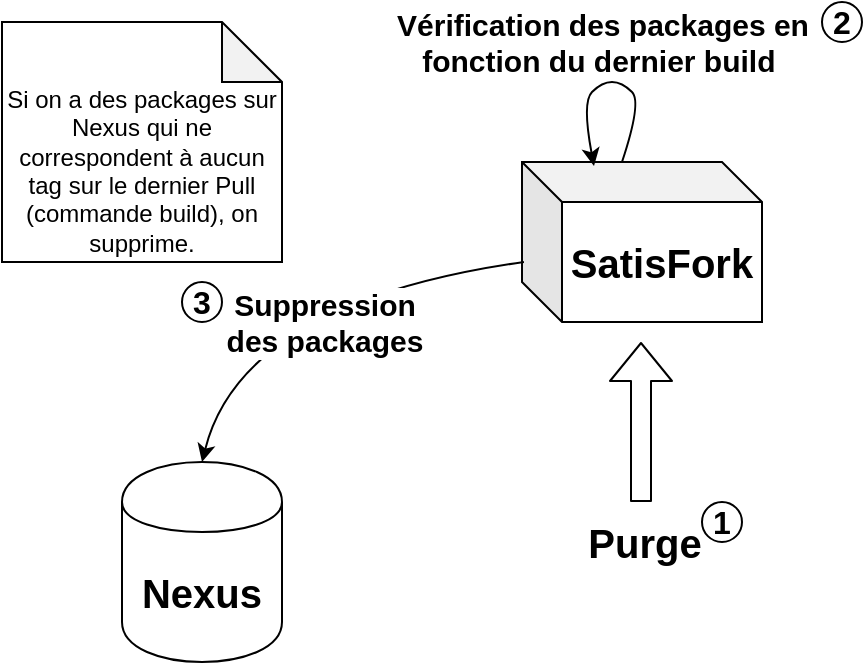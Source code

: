 <mxfile version="10.5.9"><diagram name="Page-1" id="c37626ed-c26b-45fb-9056-f9ebc6bb27b6"><mxGraphModel dx="852" dy="624" grid="1" gridSize="10" guides="1" tooltips="1" connect="1" arrows="1" fold="1" page="1" pageScale="1" pageWidth="1100" pageHeight="850" background="#ffffff" math="0" shadow="0"><root><mxCell id="0"/><mxCell id="1" parent="0"/><mxCell id="cFU1xaQx0esy-QcWjnzz-1" value="&lt;font style=&quot;font-size: 20px&quot;&gt;&lt;b&gt;SatisFork&lt;/b&gt;&lt;/font&gt;" style="shape=cube;whiteSpace=wrap;html=1;boundedLbl=1;backgroundOutline=1;darkOpacity=0.05;darkOpacity2=0.1;" parent="1" vertex="1"><mxGeometry x="480" y="100" width="120" height="80" as="geometry"/></mxCell><mxCell id="cFU1xaQx0esy-QcWjnzz-5" value="&lt;b&gt;&lt;font style=&quot;font-size: 20px&quot;&gt;Nexus&lt;/font&gt;&lt;/b&gt;" style="shape=cylinder;whiteSpace=wrap;html=1;boundedLbl=1;backgroundOutline=1;" parent="1" vertex="1"><mxGeometry x="280" y="250" width="80" height="100" as="geometry"/></mxCell><mxCell id="cFU1xaQx0esy-QcWjnzz-9" value="" style="shape=flexArrow;endArrow=classic;html=1;entryX=0;entryY=0;entryDx=70;entryDy=80;entryPerimeter=0;" parent="1" edge="1"><mxGeometry width="50" height="50" relative="1" as="geometry"><mxPoint x="539.5" y="270" as="sourcePoint"/><mxPoint x="539.5" y="190" as="targetPoint"/></mxGeometry></mxCell><mxCell id="cFU1xaQx0esy-QcWjnzz-10" value="&lt;font style=&quot;font-size: 20px&quot;&gt;Purge&lt;/font&gt;" style="text;html=1;resizable=0;points=[];align=center;verticalAlign=middle;labelBackgroundColor=#ffffff;fontStyle=1" parent="cFU1xaQx0esy-QcWjnzz-9" vertex="1" connectable="0"><mxGeometry x="-0.329" relative="1" as="geometry"><mxPoint x="1" y="47" as="offset"/></mxGeometry></mxCell><mxCell id="cFU1xaQx0esy-QcWjnzz-20" value="" style="curved=1;endArrow=classic;html=1;fontSize=15;entryX=0.3;entryY=0.025;entryDx=0;entryDy=0;entryPerimeter=0;exitX=0;exitY=0;exitDx=50;exitDy=0;exitPerimeter=0;" parent="1" source="cFU1xaQx0esy-QcWjnzz-1" target="cFU1xaQx0esy-QcWjnzz-1" edge="1"><mxGeometry width="50" height="50" relative="1" as="geometry"><mxPoint x="610" y="70" as="sourcePoint"/><mxPoint x="780.143" y="260.429" as="targetPoint"/><Array as="points"><mxPoint x="540" y="70"/><mxPoint x="530" y="60"/><mxPoint x="520" y="60"/><mxPoint x="510" y="70"/></Array></mxGeometry></mxCell><mxCell id="cFU1xaQx0esy-QcWjnzz-21" value="Vérification des packages en &lt;br&gt;fonction du dernier build&amp;nbsp;" style="text;html=1;resizable=0;points=[];align=center;verticalAlign=middle;labelBackgroundColor=#ffffff;fontSize=15;fontStyle=1" parent="cFU1xaQx0esy-QcWjnzz-20" vertex="1" connectable="0"><mxGeometry x="-0.327" y="45" relative="1" as="geometry"><mxPoint x="13.5" y="-60" as="offset"/></mxGeometry></mxCell><mxCell id="3ZaL_FzTi5EjKCSGo4Eq-2" value="" style="curved=1;endArrow=classic;html=1;fontSize=15;entryX=0.5;entryY=0;entryDx=0;entryDy=0;exitX=0.008;exitY=0.625;exitDx=0;exitDy=0;exitPerimeter=0;" edge="1" parent="1" source="cFU1xaQx0esy-QcWjnzz-1" target="cFU1xaQx0esy-QcWjnzz-5"><mxGeometry width="50" height="50" relative="1" as="geometry"><mxPoint x="430" y="110" as="sourcePoint"/><mxPoint x="780" y="260" as="targetPoint"/><Array as="points"><mxPoint x="340" y="170"/></Array></mxGeometry></mxCell><mxCell id="3ZaL_FzTi5EjKCSGo4Eq-3" value="Suppression &lt;br&gt;des packages&lt;br&gt;" style="text;html=1;resizable=0;points=[];align=center;verticalAlign=middle;labelBackgroundColor=#ffffff;fontSize=15;fontStyle=1" vertex="1" connectable="0" parent="3ZaL_FzTi5EjKCSGo4Eq-2"><mxGeometry x="-0.327" y="45" relative="1" as="geometry"><mxPoint x="-32" y="-25" as="offset"/></mxGeometry></mxCell><mxCell id="3ZaL_FzTi5EjKCSGo4Eq-4" value="&lt;b&gt;&lt;font style=&quot;font-size: 16px&quot;&gt;1&lt;/font&gt;&lt;/b&gt;" style="ellipse;whiteSpace=wrap;html=1;aspect=fixed;" vertex="1" parent="1"><mxGeometry x="570" y="270" width="20" height="20" as="geometry"/></mxCell><mxCell id="3ZaL_FzTi5EjKCSGo4Eq-6" value="&lt;b&gt;&lt;font style=&quot;font-size: 16px&quot;&gt;2&lt;/font&gt;&lt;/b&gt;" style="ellipse;whiteSpace=wrap;html=1;aspect=fixed;" vertex="1" parent="1"><mxGeometry x="630" y="20" width="20" height="20" as="geometry"/></mxCell><mxCell id="3ZaL_FzTi5EjKCSGo4Eq-7" value="&lt;b&gt;&lt;font style=&quot;font-size: 16px&quot;&gt;3&lt;/font&gt;&lt;/b&gt;" style="ellipse;whiteSpace=wrap;html=1;aspect=fixed;" vertex="1" parent="1"><mxGeometry x="310" y="160" width="20" height="20" as="geometry"/></mxCell><mxCell id="3ZaL_FzTi5EjKCSGo4Eq-11" value="&lt;br&gt;&lt;br&gt;Si on a des packages sur Nexus qui ne correspondent à aucun tag sur le dernier Pull (commande build), on supprime." style="shape=note;whiteSpace=wrap;html=1;backgroundOutline=1;darkOpacity=0.05;" vertex="1" parent="1"><mxGeometry x="220" y="30" width="140" height="120" as="geometry"/></mxCell></root></mxGraphModel></diagram></mxfile>